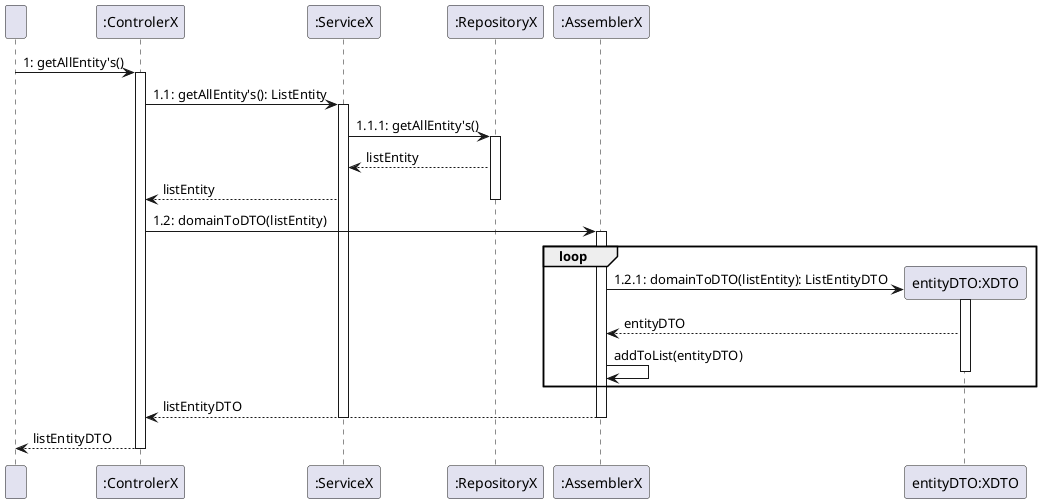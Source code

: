 @startuml
participant "  " as User
participant ":ControlerX" as Controller
participant ":ServiceX" as Service
participant ":RepositoryX" as Repository
participant ":AssemblerX" as Assembler
participant "entityDTO:XDTO" as DTO


User -> Controller: 1: getAllEntity's()
activate Controller
Controller -> Service: 1.1: getAllEntity's(): ListEntity
activate Service
Service -> Repository: 1.1.1: getAllEntity's()
activate Repository
Repository --> Service: listEntity
Service --> Controller: listEntity
deactivate Repository
Controller -> Assembler: 1.2: domainToDTO(listEntity)
activate Assembler
create DTO
loop
Assembler -> DTO: 1.2.1: domainToDTO(listEntity): ListEntityDTO
activate DTO
DTO --> Assembler: entityDTO
Assembler -> Assembler: addToList(entityDTO)
deactivate DTO
end
Assembler --> Controller: listEntityDTO
deactivate Assembler
deactivate Service
Controller --> User: listEntityDTO
deactivate Controller

@enduml